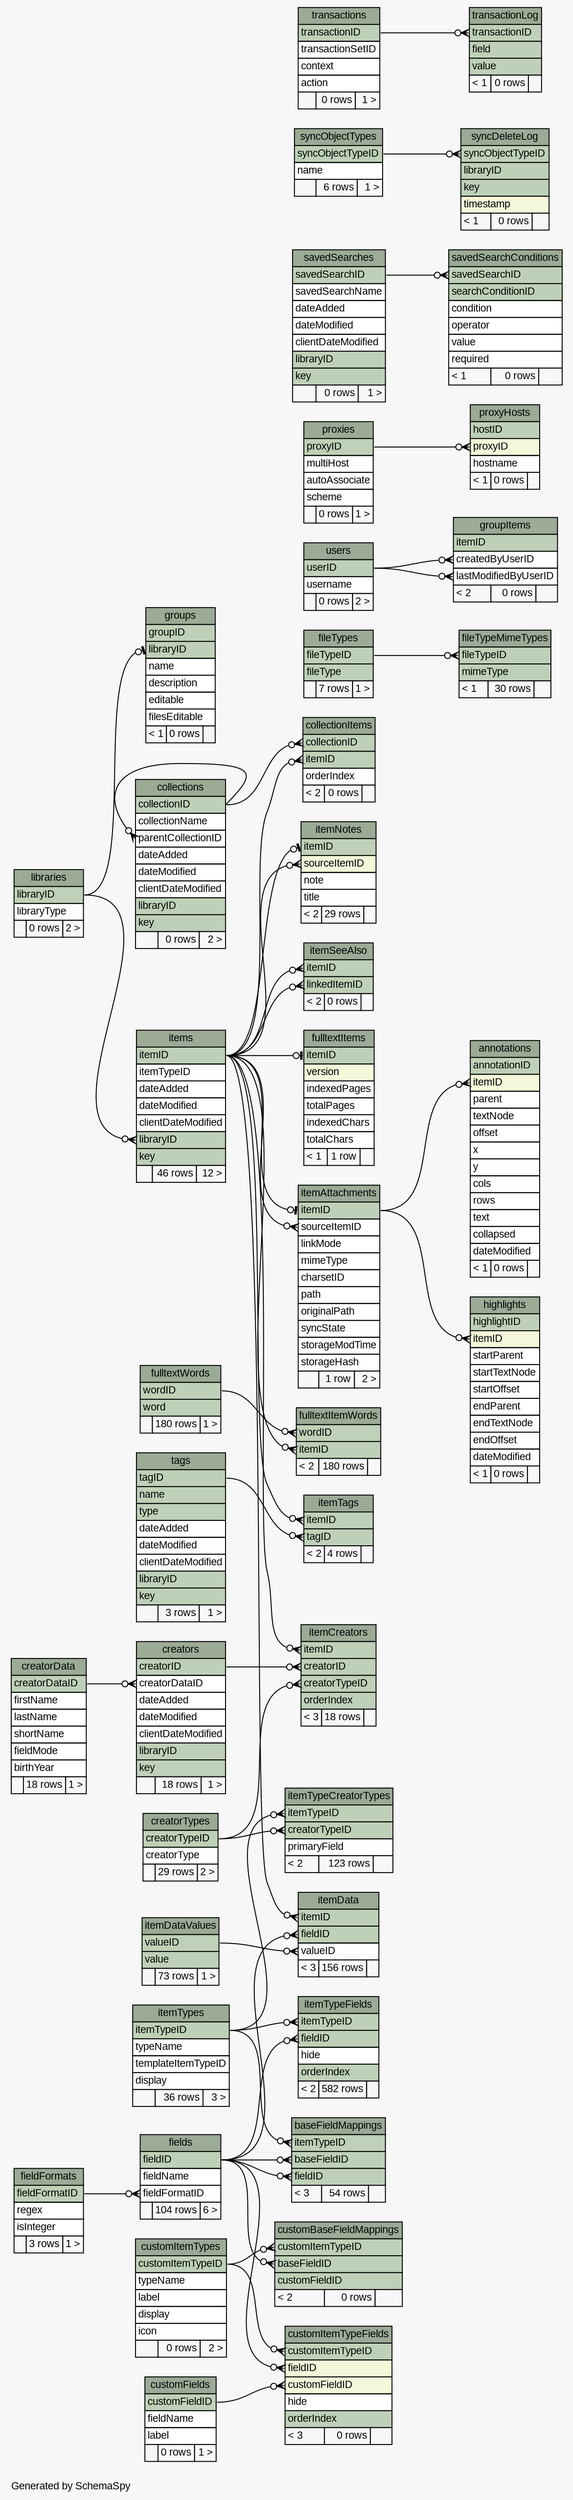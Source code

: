 // dot 2.26.3 on Windows 7 6.1
// SchemaSpy rev Unknown
digraph "largeRelationshipsDiagram" {
  graph [
    rankdir="RL"
    bgcolor="#f7f7f7"
    label="\nGenerated by SchemaSpy"
    labeljust="l"
    nodesep="0.18"
    ranksep="0.46"
    fontname="Arial"
    fontsize="11"
  ];
  node [
    fontname="Arial"
    fontsize="11"
    shape="plaintext"
  ];
  edge [
    arrowsize="0.8"
  ];
  "annotations" [
    label=<
    <TABLE BORDER="0" CELLBORDER="1" CELLSPACING="0" BGCOLOR="#ffffff">
      <TR><TD COLSPAN="3" BGCOLOR="#9bab96" ALIGN="CENTER">annotations</TD></TR>
      <TR><TD PORT="annotationID" COLSPAN="3" BGCOLOR="#bed1b8" ALIGN="LEFT">annotationID</TD></TR>
      <TR><TD PORT="itemID" COLSPAN="3" BGCOLOR="#f4f7da" ALIGN="LEFT">itemID</TD></TR>
      <TR><TD PORT="parent" COLSPAN="3" ALIGN="LEFT">parent</TD></TR>
      <TR><TD PORT="textNode" COLSPAN="3" ALIGN="LEFT">textNode</TD></TR>
      <TR><TD PORT="offset" COLSPAN="3" ALIGN="LEFT">offset</TD></TR>
      <TR><TD PORT="x" COLSPAN="3" ALIGN="LEFT">x</TD></TR>
      <TR><TD PORT="y" COLSPAN="3" ALIGN="LEFT">y</TD></TR>
      <TR><TD PORT="cols" COLSPAN="3" ALIGN="LEFT">cols</TD></TR>
      <TR><TD PORT="rows" COLSPAN="3" ALIGN="LEFT">rows</TD></TR>
      <TR><TD PORT="text" COLSPAN="3" ALIGN="LEFT">text</TD></TR>
      <TR><TD PORT="collapsed" COLSPAN="3" ALIGN="LEFT">collapsed</TD></TR>
      <TR><TD PORT="dateModified" COLSPAN="3" ALIGN="LEFT">dateModified</TD></TR>
      <TR><TD ALIGN="LEFT" BGCOLOR="#f7f7f7">&lt; 1</TD><TD ALIGN="RIGHT" BGCOLOR="#f7f7f7">0 rows</TD><TD ALIGN="RIGHT" BGCOLOR="#f7f7f7">  </TD></TR>
    </TABLE>>
    URL="tables/annotations.html"
    tooltip="annotations"
  ];
  "baseFieldMappings" [
    label=<
    <TABLE BORDER="0" CELLBORDER="1" CELLSPACING="0" BGCOLOR="#ffffff">
      <TR><TD COLSPAN="3" BGCOLOR="#9bab96" ALIGN="CENTER">baseFieldMappings</TD></TR>
      <TR><TD PORT="itemTypeID" COLSPAN="3" BGCOLOR="#bed1b8" ALIGN="LEFT">itemTypeID</TD></TR>
      <TR><TD PORT="baseFieldID" COLSPAN="3" BGCOLOR="#bed1b8" ALIGN="LEFT">baseFieldID</TD></TR>
      <TR><TD PORT="fieldID" COLSPAN="3" BGCOLOR="#bed1b8" ALIGN="LEFT">fieldID</TD></TR>
      <TR><TD ALIGN="LEFT" BGCOLOR="#f7f7f7">&lt; 3</TD><TD ALIGN="RIGHT" BGCOLOR="#f7f7f7">54 rows</TD><TD ALIGN="RIGHT" BGCOLOR="#f7f7f7">  </TD></TR>
    </TABLE>>
    URL="tables/baseFieldMappings.html"
    tooltip="baseFieldMappings"
  ];
  "collectionItems" [
    label=<
    <TABLE BORDER="0" CELLBORDER="1" CELLSPACING="0" BGCOLOR="#ffffff">
      <TR><TD COLSPAN="3" BGCOLOR="#9bab96" ALIGN="CENTER">collectionItems</TD></TR>
      <TR><TD PORT="collectionID" COLSPAN="3" BGCOLOR="#bed1b8" ALIGN="LEFT">collectionID</TD></TR>
      <TR><TD PORT="itemID" COLSPAN="3" BGCOLOR="#bed1b8" ALIGN="LEFT">itemID</TD></TR>
      <TR><TD PORT="orderIndex" COLSPAN="3" ALIGN="LEFT">orderIndex</TD></TR>
      <TR><TD ALIGN="LEFT" BGCOLOR="#f7f7f7">&lt; 2</TD><TD ALIGN="RIGHT" BGCOLOR="#f7f7f7">0 rows</TD><TD ALIGN="RIGHT" BGCOLOR="#f7f7f7">  </TD></TR>
    </TABLE>>
    URL="tables/collectionItems.html"
    tooltip="collectionItems"
  ];
  "collections" [
    label=<
    <TABLE BORDER="0" CELLBORDER="1" CELLSPACING="0" BGCOLOR="#ffffff">
      <TR><TD COLSPAN="3" BGCOLOR="#9bab96" ALIGN="CENTER">collections</TD></TR>
      <TR><TD PORT="collectionID" COLSPAN="3" BGCOLOR="#bed1b8" ALIGN="LEFT">collectionID</TD></TR>
      <TR><TD PORT="collectionName" COLSPAN="3" ALIGN="LEFT">collectionName</TD></TR>
      <TR><TD PORT="parentCollectionID" COLSPAN="3" ALIGN="LEFT">parentCollectionID</TD></TR>
      <TR><TD PORT="dateAdded" COLSPAN="3" ALIGN="LEFT">dateAdded</TD></TR>
      <TR><TD PORT="dateModified" COLSPAN="3" ALIGN="LEFT">dateModified</TD></TR>
      <TR><TD PORT="clientDateModified" COLSPAN="3" ALIGN="LEFT">clientDateModified</TD></TR>
      <TR><TD PORT="libraryID" COLSPAN="3" BGCOLOR="#bed1b8" ALIGN="LEFT">libraryID</TD></TR>
      <TR><TD PORT="key" COLSPAN="3" BGCOLOR="#bed1b8" ALIGN="LEFT">key</TD></TR>
      <TR><TD ALIGN="LEFT" BGCOLOR="#f7f7f7">  </TD><TD ALIGN="RIGHT" BGCOLOR="#f7f7f7">0 rows</TD><TD ALIGN="RIGHT" BGCOLOR="#f7f7f7">2 &gt;</TD></TR>
    </TABLE>>
    URL="tables/collections.html"
    tooltip="collections"
  ];
  "creatorData" [
    label=<
    <TABLE BORDER="0" CELLBORDER="1" CELLSPACING="0" BGCOLOR="#ffffff">
      <TR><TD COLSPAN="3" BGCOLOR="#9bab96" ALIGN="CENTER">creatorData</TD></TR>
      <TR><TD PORT="creatorDataID" COLSPAN="3" BGCOLOR="#bed1b8" ALIGN="LEFT">creatorDataID</TD></TR>
      <TR><TD PORT="firstName" COLSPAN="3" ALIGN="LEFT">firstName</TD></TR>
      <TR><TD PORT="lastName" COLSPAN="3" ALIGN="LEFT">lastName</TD></TR>
      <TR><TD PORT="shortName" COLSPAN="3" ALIGN="LEFT">shortName</TD></TR>
      <TR><TD PORT="fieldMode" COLSPAN="3" ALIGN="LEFT">fieldMode</TD></TR>
      <TR><TD PORT="birthYear" COLSPAN="3" ALIGN="LEFT">birthYear</TD></TR>
      <TR><TD ALIGN="LEFT" BGCOLOR="#f7f7f7">  </TD><TD ALIGN="RIGHT" BGCOLOR="#f7f7f7">18 rows</TD><TD ALIGN="RIGHT" BGCOLOR="#f7f7f7">1 &gt;</TD></TR>
    </TABLE>>
    URL="tables/creatorData.html"
    tooltip="creatorData"
  ];
  "creators" [
    label=<
    <TABLE BORDER="0" CELLBORDER="1" CELLSPACING="0" BGCOLOR="#ffffff">
      <TR><TD COLSPAN="3" BGCOLOR="#9bab96" ALIGN="CENTER">creators</TD></TR>
      <TR><TD PORT="creatorID" COLSPAN="3" BGCOLOR="#bed1b8" ALIGN="LEFT">creatorID</TD></TR>
      <TR><TD PORT="creatorDataID" COLSPAN="3" ALIGN="LEFT">creatorDataID</TD></TR>
      <TR><TD PORT="dateAdded" COLSPAN="3" ALIGN="LEFT">dateAdded</TD></TR>
      <TR><TD PORT="dateModified" COLSPAN="3" ALIGN="LEFT">dateModified</TD></TR>
      <TR><TD PORT="clientDateModified" COLSPAN="3" ALIGN="LEFT">clientDateModified</TD></TR>
      <TR><TD PORT="libraryID" COLSPAN="3" BGCOLOR="#bed1b8" ALIGN="LEFT">libraryID</TD></TR>
      <TR><TD PORT="key" COLSPAN="3" BGCOLOR="#bed1b8" ALIGN="LEFT">key</TD></TR>
      <TR><TD ALIGN="LEFT" BGCOLOR="#f7f7f7">  </TD><TD ALIGN="RIGHT" BGCOLOR="#f7f7f7">18 rows</TD><TD ALIGN="RIGHT" BGCOLOR="#f7f7f7">1 &gt;</TD></TR>
    </TABLE>>
    URL="tables/creators.html"
    tooltip="creators"
  ];
  "creatorTypes" [
    label=<
    <TABLE BORDER="0" CELLBORDER="1" CELLSPACING="0" BGCOLOR="#ffffff">
      <TR><TD COLSPAN="3" BGCOLOR="#9bab96" ALIGN="CENTER">creatorTypes</TD></TR>
      <TR><TD PORT="creatorTypeID" COLSPAN="3" BGCOLOR="#bed1b8" ALIGN="LEFT">creatorTypeID</TD></TR>
      <TR><TD PORT="creatorType" COLSPAN="3" ALIGN="LEFT">creatorType</TD></TR>
      <TR><TD ALIGN="LEFT" BGCOLOR="#f7f7f7">  </TD><TD ALIGN="RIGHT" BGCOLOR="#f7f7f7">29 rows</TD><TD ALIGN="RIGHT" BGCOLOR="#f7f7f7">2 &gt;</TD></TR>
    </TABLE>>
    URL="tables/creatorTypes.html"
    tooltip="creatorTypes"
  ];
  "customBaseFieldMappings" [
    label=<
    <TABLE BORDER="0" CELLBORDER="1" CELLSPACING="0" BGCOLOR="#ffffff">
      <TR><TD COLSPAN="3" BGCOLOR="#9bab96" ALIGN="CENTER">customBaseFieldMappings</TD></TR>
      <TR><TD PORT="customItemTypeID" COLSPAN="3" BGCOLOR="#bed1b8" ALIGN="LEFT">customItemTypeID</TD></TR>
      <TR><TD PORT="baseFieldID" COLSPAN="3" BGCOLOR="#bed1b8" ALIGN="LEFT">baseFieldID</TD></TR>
      <TR><TD PORT="customFieldID" COLSPAN="3" BGCOLOR="#bed1b8" ALIGN="LEFT">customFieldID</TD></TR>
      <TR><TD ALIGN="LEFT" BGCOLOR="#f7f7f7">&lt; 2</TD><TD ALIGN="RIGHT" BGCOLOR="#f7f7f7">0 rows</TD><TD ALIGN="RIGHT" BGCOLOR="#f7f7f7">  </TD></TR>
    </TABLE>>
    URL="tables/customBaseFieldMappings.html"
    tooltip="customBaseFieldMappings"
  ];
  "customFields" [
    label=<
    <TABLE BORDER="0" CELLBORDER="1" CELLSPACING="0" BGCOLOR="#ffffff">
      <TR><TD COLSPAN="3" BGCOLOR="#9bab96" ALIGN="CENTER">customFields</TD></TR>
      <TR><TD PORT="customFieldID" COLSPAN="3" BGCOLOR="#bed1b8" ALIGN="LEFT">customFieldID</TD></TR>
      <TR><TD PORT="fieldName" COLSPAN="3" ALIGN="LEFT">fieldName</TD></TR>
      <TR><TD PORT="label" COLSPAN="3" ALIGN="LEFT">label</TD></TR>
      <TR><TD ALIGN="LEFT" BGCOLOR="#f7f7f7">  </TD><TD ALIGN="RIGHT" BGCOLOR="#f7f7f7">0 rows</TD><TD ALIGN="RIGHT" BGCOLOR="#f7f7f7">1 &gt;</TD></TR>
    </TABLE>>
    URL="tables/customFields.html"
    tooltip="customFields"
  ];
  "customItemTypeFields" [
    label=<
    <TABLE BORDER="0" CELLBORDER="1" CELLSPACING="0" BGCOLOR="#ffffff">
      <TR><TD COLSPAN="3" BGCOLOR="#9bab96" ALIGN="CENTER">customItemTypeFields</TD></TR>
      <TR><TD PORT="customItemTypeID" COLSPAN="3" BGCOLOR="#bed1b8" ALIGN="LEFT">customItemTypeID</TD></TR>
      <TR><TD PORT="fieldID" COLSPAN="3" BGCOLOR="#f4f7da" ALIGN="LEFT">fieldID</TD></TR>
      <TR><TD PORT="customFieldID" COLSPAN="3" BGCOLOR="#f4f7da" ALIGN="LEFT">customFieldID</TD></TR>
      <TR><TD PORT="hide" COLSPAN="3" ALIGN="LEFT">hide</TD></TR>
      <TR><TD PORT="orderIndex" COLSPAN="3" BGCOLOR="#bed1b8" ALIGN="LEFT">orderIndex</TD></TR>
      <TR><TD ALIGN="LEFT" BGCOLOR="#f7f7f7">&lt; 3</TD><TD ALIGN="RIGHT" BGCOLOR="#f7f7f7">0 rows</TD><TD ALIGN="RIGHT" BGCOLOR="#f7f7f7">  </TD></TR>
    </TABLE>>
    URL="tables/customItemTypeFields.html"
    tooltip="customItemTypeFields"
  ];
  "customItemTypes" [
    label=<
    <TABLE BORDER="0" CELLBORDER="1" CELLSPACING="0" BGCOLOR="#ffffff">
      <TR><TD COLSPAN="3" BGCOLOR="#9bab96" ALIGN="CENTER">customItemTypes</TD></TR>
      <TR><TD PORT="customItemTypeID" COLSPAN="3" BGCOLOR="#bed1b8" ALIGN="LEFT">customItemTypeID</TD></TR>
      <TR><TD PORT="typeName" COLSPAN="3" ALIGN="LEFT">typeName</TD></TR>
      <TR><TD PORT="label" COLSPAN="3" ALIGN="LEFT">label</TD></TR>
      <TR><TD PORT="display" COLSPAN="3" ALIGN="LEFT">display</TD></TR>
      <TR><TD PORT="icon" COLSPAN="3" ALIGN="LEFT">icon</TD></TR>
      <TR><TD ALIGN="LEFT" BGCOLOR="#f7f7f7">  </TD><TD ALIGN="RIGHT" BGCOLOR="#f7f7f7">0 rows</TD><TD ALIGN="RIGHT" BGCOLOR="#f7f7f7">2 &gt;</TD></TR>
    </TABLE>>
    URL="tables/customItemTypes.html"
    tooltip="customItemTypes"
  ];
  "fieldFormats" [
    label=<
    <TABLE BORDER="0" CELLBORDER="1" CELLSPACING="0" BGCOLOR="#ffffff">
      <TR><TD COLSPAN="3" BGCOLOR="#9bab96" ALIGN="CENTER">fieldFormats</TD></TR>
      <TR><TD PORT="fieldFormatID" COLSPAN="3" BGCOLOR="#bed1b8" ALIGN="LEFT">fieldFormatID</TD></TR>
      <TR><TD PORT="regex" COLSPAN="3" ALIGN="LEFT">regex</TD></TR>
      <TR><TD PORT="isInteger" COLSPAN="3" ALIGN="LEFT">isInteger</TD></TR>
      <TR><TD ALIGN="LEFT" BGCOLOR="#f7f7f7">  </TD><TD ALIGN="RIGHT" BGCOLOR="#f7f7f7">3 rows</TD><TD ALIGN="RIGHT" BGCOLOR="#f7f7f7">1 &gt;</TD></TR>
    </TABLE>>
    URL="tables/fieldFormats.html"
    tooltip="fieldFormats"
  ];
  "fields" [
    label=<
    <TABLE BORDER="0" CELLBORDER="1" CELLSPACING="0" BGCOLOR="#ffffff">
      <TR><TD COLSPAN="3" BGCOLOR="#9bab96" ALIGN="CENTER">fields</TD></TR>
      <TR><TD PORT="fieldID" COLSPAN="3" BGCOLOR="#bed1b8" ALIGN="LEFT">fieldID</TD></TR>
      <TR><TD PORT="fieldName" COLSPAN="3" ALIGN="LEFT">fieldName</TD></TR>
      <TR><TD PORT="fieldFormatID" COLSPAN="3" ALIGN="LEFT">fieldFormatID</TD></TR>
      <TR><TD ALIGN="LEFT" BGCOLOR="#f7f7f7">  </TD><TD ALIGN="RIGHT" BGCOLOR="#f7f7f7">104 rows</TD><TD ALIGN="RIGHT" BGCOLOR="#f7f7f7">6 &gt;</TD></TR>
    </TABLE>>
    URL="tables/fields.html"
    tooltip="fields"
  ];
  "fileTypeMimeTypes" [
    label=<
    <TABLE BORDER="0" CELLBORDER="1" CELLSPACING="0" BGCOLOR="#ffffff">
      <TR><TD COLSPAN="3" BGCOLOR="#9bab96" ALIGN="CENTER">fileTypeMimeTypes</TD></TR>
      <TR><TD PORT="fileTypeID" COLSPAN="3" BGCOLOR="#bed1b8" ALIGN="LEFT">fileTypeID</TD></TR>
      <TR><TD PORT="mimeType" COLSPAN="3" BGCOLOR="#bed1b8" ALIGN="LEFT">mimeType</TD></TR>
      <TR><TD ALIGN="LEFT" BGCOLOR="#f7f7f7">&lt; 1</TD><TD ALIGN="RIGHT" BGCOLOR="#f7f7f7">30 rows</TD><TD ALIGN="RIGHT" BGCOLOR="#f7f7f7">  </TD></TR>
    </TABLE>>
    URL="tables/fileTypeMimeTypes.html"
    tooltip="fileTypeMimeTypes"
  ];
  "fileTypes" [
    label=<
    <TABLE BORDER="0" CELLBORDER="1" CELLSPACING="0" BGCOLOR="#ffffff">
      <TR><TD COLSPAN="3" BGCOLOR="#9bab96" ALIGN="CENTER">fileTypes</TD></TR>
      <TR><TD PORT="fileTypeID" COLSPAN="3" BGCOLOR="#bed1b8" ALIGN="LEFT">fileTypeID</TD></TR>
      <TR><TD PORT="fileType" COLSPAN="3" BGCOLOR="#bed1b8" ALIGN="LEFT">fileType</TD></TR>
      <TR><TD ALIGN="LEFT" BGCOLOR="#f7f7f7">  </TD><TD ALIGN="RIGHT" BGCOLOR="#f7f7f7">7 rows</TD><TD ALIGN="RIGHT" BGCOLOR="#f7f7f7">1 &gt;</TD></TR>
    </TABLE>>
    URL="tables/fileTypes.html"
    tooltip="fileTypes"
  ];
  "fulltextItems" [
    label=<
    <TABLE BORDER="0" CELLBORDER="1" CELLSPACING="0" BGCOLOR="#ffffff">
      <TR><TD COLSPAN="3" BGCOLOR="#9bab96" ALIGN="CENTER">fulltextItems</TD></TR>
      <TR><TD PORT="itemID" COLSPAN="3" BGCOLOR="#bed1b8" ALIGN="LEFT">itemID</TD></TR>
      <TR><TD PORT="version" COLSPAN="3" BGCOLOR="#f4f7da" ALIGN="LEFT">version</TD></TR>
      <TR><TD PORT="indexedPages" COLSPAN="3" ALIGN="LEFT">indexedPages</TD></TR>
      <TR><TD PORT="totalPages" COLSPAN="3" ALIGN="LEFT">totalPages</TD></TR>
      <TR><TD PORT="indexedChars" COLSPAN="3" ALIGN="LEFT">indexedChars</TD></TR>
      <TR><TD PORT="totalChars" COLSPAN="3" ALIGN="LEFT">totalChars</TD></TR>
      <TR><TD ALIGN="LEFT" BGCOLOR="#f7f7f7">&lt; 1</TD><TD ALIGN="RIGHT" BGCOLOR="#f7f7f7">1 row</TD><TD ALIGN="RIGHT" BGCOLOR="#f7f7f7">  </TD></TR>
    </TABLE>>
    URL="tables/fulltextItems.html"
    tooltip="fulltextItems"
  ];
  "fulltextItemWords" [
    label=<
    <TABLE BORDER="0" CELLBORDER="1" CELLSPACING="0" BGCOLOR="#ffffff">
      <TR><TD COLSPAN="3" BGCOLOR="#9bab96" ALIGN="CENTER">fulltextItemWords</TD></TR>
      <TR><TD PORT="wordID" COLSPAN="3" BGCOLOR="#bed1b8" ALIGN="LEFT">wordID</TD></TR>
      <TR><TD PORT="itemID" COLSPAN="3" BGCOLOR="#bed1b8" ALIGN="LEFT">itemID</TD></TR>
      <TR><TD ALIGN="LEFT" BGCOLOR="#f7f7f7">&lt; 2</TD><TD ALIGN="RIGHT" BGCOLOR="#f7f7f7">180 rows</TD><TD ALIGN="RIGHT" BGCOLOR="#f7f7f7">  </TD></TR>
    </TABLE>>
    URL="tables/fulltextItemWords.html"
    tooltip="fulltextItemWords"
  ];
  "fulltextWords" [
    label=<
    <TABLE BORDER="0" CELLBORDER="1" CELLSPACING="0" BGCOLOR="#ffffff">
      <TR><TD COLSPAN="3" BGCOLOR="#9bab96" ALIGN="CENTER">fulltextWords</TD></TR>
      <TR><TD PORT="wordID" COLSPAN="3" BGCOLOR="#bed1b8" ALIGN="LEFT">wordID</TD></TR>
      <TR><TD PORT="word" COLSPAN="3" BGCOLOR="#bed1b8" ALIGN="LEFT">word</TD></TR>
      <TR><TD ALIGN="LEFT" BGCOLOR="#f7f7f7">  </TD><TD ALIGN="RIGHT" BGCOLOR="#f7f7f7">180 rows</TD><TD ALIGN="RIGHT" BGCOLOR="#f7f7f7">1 &gt;</TD></TR>
    </TABLE>>
    URL="tables/fulltextWords.html"
    tooltip="fulltextWords"
  ];
  "groupItems" [
    label=<
    <TABLE BORDER="0" CELLBORDER="1" CELLSPACING="0" BGCOLOR="#ffffff">
      <TR><TD COLSPAN="3" BGCOLOR="#9bab96" ALIGN="CENTER">groupItems</TD></TR>
      <TR><TD PORT="itemID" COLSPAN="3" BGCOLOR="#bed1b8" ALIGN="LEFT">itemID</TD></TR>
      <TR><TD PORT="createdByUserID" COLSPAN="3" ALIGN="LEFT">createdByUserID</TD></TR>
      <TR><TD PORT="lastModifiedByUserID" COLSPAN="3" ALIGN="LEFT">lastModifiedByUserID</TD></TR>
      <TR><TD ALIGN="LEFT" BGCOLOR="#f7f7f7">&lt; 2</TD><TD ALIGN="RIGHT" BGCOLOR="#f7f7f7">0 rows</TD><TD ALIGN="RIGHT" BGCOLOR="#f7f7f7">  </TD></TR>
    </TABLE>>
    URL="tables/groupItems.html"
    tooltip="groupItems"
  ];
  "groups" [
    label=<
    <TABLE BORDER="0" CELLBORDER="1" CELLSPACING="0" BGCOLOR="#ffffff">
      <TR><TD COLSPAN="3" BGCOLOR="#9bab96" ALIGN="CENTER">groups</TD></TR>
      <TR><TD PORT="groupID" COLSPAN="3" BGCOLOR="#bed1b8" ALIGN="LEFT">groupID</TD></TR>
      <TR><TD PORT="libraryID" COLSPAN="3" BGCOLOR="#bed1b8" ALIGN="LEFT">libraryID</TD></TR>
      <TR><TD PORT="name" COLSPAN="3" ALIGN="LEFT">name</TD></TR>
      <TR><TD PORT="description" COLSPAN="3" ALIGN="LEFT">description</TD></TR>
      <TR><TD PORT="editable" COLSPAN="3" ALIGN="LEFT">editable</TD></TR>
      <TR><TD PORT="filesEditable" COLSPAN="3" ALIGN="LEFT">filesEditable</TD></TR>
      <TR><TD ALIGN="LEFT" BGCOLOR="#f7f7f7">&lt; 1</TD><TD ALIGN="RIGHT" BGCOLOR="#f7f7f7">0 rows</TD><TD ALIGN="RIGHT" BGCOLOR="#f7f7f7">  </TD></TR>
    </TABLE>>
    URL="tables/groups.html"
    tooltip="groups"
  ];
  "highlights" [
    label=<
    <TABLE BORDER="0" CELLBORDER="1" CELLSPACING="0" BGCOLOR="#ffffff">
      <TR><TD COLSPAN="3" BGCOLOR="#9bab96" ALIGN="CENTER">highlights</TD></TR>
      <TR><TD PORT="highlightID" COLSPAN="3" BGCOLOR="#bed1b8" ALIGN="LEFT">highlightID</TD></TR>
      <TR><TD PORT="itemID" COLSPAN="3" BGCOLOR="#f4f7da" ALIGN="LEFT">itemID</TD></TR>
      <TR><TD PORT="startParent" COLSPAN="3" ALIGN="LEFT">startParent</TD></TR>
      <TR><TD PORT="startTextNode" COLSPAN="3" ALIGN="LEFT">startTextNode</TD></TR>
      <TR><TD PORT="startOffset" COLSPAN="3" ALIGN="LEFT">startOffset</TD></TR>
      <TR><TD PORT="endParent" COLSPAN="3" ALIGN="LEFT">endParent</TD></TR>
      <TR><TD PORT="endTextNode" COLSPAN="3" ALIGN="LEFT">endTextNode</TD></TR>
      <TR><TD PORT="endOffset" COLSPAN="3" ALIGN="LEFT">endOffset</TD></TR>
      <TR><TD PORT="dateModified" COLSPAN="3" ALIGN="LEFT">dateModified</TD></TR>
      <TR><TD ALIGN="LEFT" BGCOLOR="#f7f7f7">&lt; 1</TD><TD ALIGN="RIGHT" BGCOLOR="#f7f7f7">0 rows</TD><TD ALIGN="RIGHT" BGCOLOR="#f7f7f7">  </TD></TR>
    </TABLE>>
    URL="tables/highlights.html"
    tooltip="highlights"
  ];
  "itemAttachments" [
    label=<
    <TABLE BORDER="0" CELLBORDER="1" CELLSPACING="0" BGCOLOR="#ffffff">
      <TR><TD COLSPAN="3" BGCOLOR="#9bab96" ALIGN="CENTER">itemAttachments</TD></TR>
      <TR><TD PORT="itemID" COLSPAN="3" BGCOLOR="#bed1b8" ALIGN="LEFT">itemID</TD></TR>
      <TR><TD PORT="sourceItemID" COLSPAN="3" ALIGN="LEFT">sourceItemID</TD></TR>
      <TR><TD PORT="linkMode" COLSPAN="3" ALIGN="LEFT">linkMode</TD></TR>
      <TR><TD PORT="mimeType" COLSPAN="3" ALIGN="LEFT">mimeType</TD></TR>
      <TR><TD PORT="charsetID" COLSPAN="3" ALIGN="LEFT">charsetID</TD></TR>
      <TR><TD PORT="path" COLSPAN="3" ALIGN="LEFT">path</TD></TR>
      <TR><TD PORT="originalPath" COLSPAN="3" ALIGN="LEFT">originalPath</TD></TR>
      <TR><TD PORT="syncState" COLSPAN="3" ALIGN="LEFT">syncState</TD></TR>
      <TR><TD PORT="storageModTime" COLSPAN="3" ALIGN="LEFT">storageModTime</TD></TR>
      <TR><TD PORT="storageHash" COLSPAN="3" ALIGN="LEFT">storageHash</TD></TR>
      <TR><TD ALIGN="LEFT" BGCOLOR="#f7f7f7">  </TD><TD ALIGN="RIGHT" BGCOLOR="#f7f7f7">1 row</TD><TD ALIGN="RIGHT" BGCOLOR="#f7f7f7">2 &gt;</TD></TR>
    </TABLE>>
    URL="tables/itemAttachments.html"
    tooltip="itemAttachments"
  ];
  "itemCreators" [
    label=<
    <TABLE BORDER="0" CELLBORDER="1" CELLSPACING="0" BGCOLOR="#ffffff">
      <TR><TD COLSPAN="3" BGCOLOR="#9bab96" ALIGN="CENTER">itemCreators</TD></TR>
      <TR><TD PORT="itemID" COLSPAN="3" BGCOLOR="#bed1b8" ALIGN="LEFT">itemID</TD></TR>
      <TR><TD PORT="creatorID" COLSPAN="3" BGCOLOR="#bed1b8" ALIGN="LEFT">creatorID</TD></TR>
      <TR><TD PORT="creatorTypeID" COLSPAN="3" BGCOLOR="#bed1b8" ALIGN="LEFT">creatorTypeID</TD></TR>
      <TR><TD PORT="orderIndex" COLSPAN="3" BGCOLOR="#bed1b8" ALIGN="LEFT">orderIndex</TD></TR>
      <TR><TD ALIGN="LEFT" BGCOLOR="#f7f7f7">&lt; 3</TD><TD ALIGN="RIGHT" BGCOLOR="#f7f7f7">18 rows</TD><TD ALIGN="RIGHT" BGCOLOR="#f7f7f7">  </TD></TR>
    </TABLE>>
    URL="tables/itemCreators.html"
    tooltip="itemCreators"
  ];
  "itemData" [
    label=<
    <TABLE BORDER="0" CELLBORDER="1" CELLSPACING="0" BGCOLOR="#ffffff">
      <TR><TD COLSPAN="3" BGCOLOR="#9bab96" ALIGN="CENTER">itemData</TD></TR>
      <TR><TD PORT="itemID" COLSPAN="3" BGCOLOR="#bed1b8" ALIGN="LEFT">itemID</TD></TR>
      <TR><TD PORT="fieldID" COLSPAN="3" BGCOLOR="#bed1b8" ALIGN="LEFT">fieldID</TD></TR>
      <TR><TD PORT="valueID" COLSPAN="3" ALIGN="LEFT">valueID</TD></TR>
      <TR><TD ALIGN="LEFT" BGCOLOR="#f7f7f7">&lt; 3</TD><TD ALIGN="RIGHT" BGCOLOR="#f7f7f7">156 rows</TD><TD ALIGN="RIGHT" BGCOLOR="#f7f7f7">  </TD></TR>
    </TABLE>>
    URL="tables/itemData.html"
    tooltip="itemData"
  ];
  "itemDataValues" [
    label=<
    <TABLE BORDER="0" CELLBORDER="1" CELLSPACING="0" BGCOLOR="#ffffff">
      <TR><TD COLSPAN="3" BGCOLOR="#9bab96" ALIGN="CENTER">itemDataValues</TD></TR>
      <TR><TD PORT="valueID" COLSPAN="3" BGCOLOR="#bed1b8" ALIGN="LEFT">valueID</TD></TR>
      <TR><TD PORT="value" COLSPAN="3" BGCOLOR="#bed1b8" ALIGN="LEFT">value</TD></TR>
      <TR><TD ALIGN="LEFT" BGCOLOR="#f7f7f7">  </TD><TD ALIGN="RIGHT" BGCOLOR="#f7f7f7">73 rows</TD><TD ALIGN="RIGHT" BGCOLOR="#f7f7f7">1 &gt;</TD></TR>
    </TABLE>>
    URL="tables/itemDataValues.html"
    tooltip="itemDataValues"
  ];
  "itemNotes" [
    label=<
    <TABLE BORDER="0" CELLBORDER="1" CELLSPACING="0" BGCOLOR="#ffffff">
      <TR><TD COLSPAN="3" BGCOLOR="#9bab96" ALIGN="CENTER">itemNotes</TD></TR>
      <TR><TD PORT="itemID" COLSPAN="3" BGCOLOR="#bed1b8" ALIGN="LEFT">itemID</TD></TR>
      <TR><TD PORT="sourceItemID" COLSPAN="3" BGCOLOR="#f4f7da" ALIGN="LEFT">sourceItemID</TD></TR>
      <TR><TD PORT="note" COLSPAN="3" ALIGN="LEFT">note</TD></TR>
      <TR><TD PORT="title" COLSPAN="3" ALIGN="LEFT">title</TD></TR>
      <TR><TD ALIGN="LEFT" BGCOLOR="#f7f7f7">&lt; 2</TD><TD ALIGN="RIGHT" BGCOLOR="#f7f7f7">29 rows</TD><TD ALIGN="RIGHT" BGCOLOR="#f7f7f7">  </TD></TR>
    </TABLE>>
    URL="tables/itemNotes.html"
    tooltip="itemNotes"
  ];
  "items" [
    label=<
    <TABLE BORDER="0" CELLBORDER="1" CELLSPACING="0" BGCOLOR="#ffffff">
      <TR><TD COLSPAN="3" BGCOLOR="#9bab96" ALIGN="CENTER">items</TD></TR>
      <TR><TD PORT="itemID" COLSPAN="3" BGCOLOR="#bed1b8" ALIGN="LEFT">itemID</TD></TR>
      <TR><TD PORT="itemTypeID" COLSPAN="3" ALIGN="LEFT">itemTypeID</TD></TR>
      <TR><TD PORT="dateAdded" COLSPAN="3" ALIGN="LEFT">dateAdded</TD></TR>
      <TR><TD PORT="dateModified" COLSPAN="3" ALIGN="LEFT">dateModified</TD></TR>
      <TR><TD PORT="clientDateModified" COLSPAN="3" ALIGN="LEFT">clientDateModified</TD></TR>
      <TR><TD PORT="libraryID" COLSPAN="3" BGCOLOR="#bed1b8" ALIGN="LEFT">libraryID</TD></TR>
      <TR><TD PORT="key" COLSPAN="3" BGCOLOR="#bed1b8" ALIGN="LEFT">key</TD></TR>
      <TR><TD ALIGN="LEFT" BGCOLOR="#f7f7f7">  </TD><TD ALIGN="RIGHT" BGCOLOR="#f7f7f7">46 rows</TD><TD ALIGN="RIGHT" BGCOLOR="#f7f7f7">12 &gt;</TD></TR>
    </TABLE>>
    URL="tables/items.html"
    tooltip="items"
  ];
  "itemSeeAlso" [
    label=<
    <TABLE BORDER="0" CELLBORDER="1" CELLSPACING="0" BGCOLOR="#ffffff">
      <TR><TD COLSPAN="3" BGCOLOR="#9bab96" ALIGN="CENTER">itemSeeAlso</TD></TR>
      <TR><TD PORT="itemID" COLSPAN="3" BGCOLOR="#bed1b8" ALIGN="LEFT">itemID</TD></TR>
      <TR><TD PORT="linkedItemID" COLSPAN="3" BGCOLOR="#bed1b8" ALIGN="LEFT">linkedItemID</TD></TR>
      <TR><TD ALIGN="LEFT" BGCOLOR="#f7f7f7">&lt; 2</TD><TD ALIGN="RIGHT" BGCOLOR="#f7f7f7">0 rows</TD><TD ALIGN="RIGHT" BGCOLOR="#f7f7f7">  </TD></TR>
    </TABLE>>
    URL="tables/itemSeeAlso.html"
    tooltip="itemSeeAlso"
  ];
  "itemTags" [
    label=<
    <TABLE BORDER="0" CELLBORDER="1" CELLSPACING="0" BGCOLOR="#ffffff">
      <TR><TD COLSPAN="3" BGCOLOR="#9bab96" ALIGN="CENTER">itemTags</TD></TR>
      <TR><TD PORT="itemID" COLSPAN="3" BGCOLOR="#bed1b8" ALIGN="LEFT">itemID</TD></TR>
      <TR><TD PORT="tagID" COLSPAN="3" BGCOLOR="#bed1b8" ALIGN="LEFT">tagID</TD></TR>
      <TR><TD ALIGN="LEFT" BGCOLOR="#f7f7f7">&lt; 2</TD><TD ALIGN="RIGHT" BGCOLOR="#f7f7f7">4 rows</TD><TD ALIGN="RIGHT" BGCOLOR="#f7f7f7">  </TD></TR>
    </TABLE>>
    URL="tables/itemTags.html"
    tooltip="itemTags"
  ];
  "itemTypeCreatorTypes" [
    label=<
    <TABLE BORDER="0" CELLBORDER="1" CELLSPACING="0" BGCOLOR="#ffffff">
      <TR><TD COLSPAN="3" BGCOLOR="#9bab96" ALIGN="CENTER">itemTypeCreatorTypes</TD></TR>
      <TR><TD PORT="itemTypeID" COLSPAN="3" BGCOLOR="#bed1b8" ALIGN="LEFT">itemTypeID</TD></TR>
      <TR><TD PORT="creatorTypeID" COLSPAN="3" BGCOLOR="#bed1b8" ALIGN="LEFT">creatorTypeID</TD></TR>
      <TR><TD PORT="primaryField" COLSPAN="3" ALIGN="LEFT">primaryField</TD></TR>
      <TR><TD ALIGN="LEFT" BGCOLOR="#f7f7f7">&lt; 2</TD><TD ALIGN="RIGHT" BGCOLOR="#f7f7f7">123 rows</TD><TD ALIGN="RIGHT" BGCOLOR="#f7f7f7">  </TD></TR>
    </TABLE>>
    URL="tables/itemTypeCreatorTypes.html"
    tooltip="itemTypeCreatorTypes"
  ];
  "itemTypeFields" [
    label=<
    <TABLE BORDER="0" CELLBORDER="1" CELLSPACING="0" BGCOLOR="#ffffff">
      <TR><TD COLSPAN="3" BGCOLOR="#9bab96" ALIGN="CENTER">itemTypeFields</TD></TR>
      <TR><TD PORT="itemTypeID" COLSPAN="3" BGCOLOR="#bed1b8" ALIGN="LEFT">itemTypeID</TD></TR>
      <TR><TD PORT="fieldID" COLSPAN="3" BGCOLOR="#bed1b8" ALIGN="LEFT">fieldID</TD></TR>
      <TR><TD PORT="hide" COLSPAN="3" ALIGN="LEFT">hide</TD></TR>
      <TR><TD PORT="orderIndex" COLSPAN="3" BGCOLOR="#bed1b8" ALIGN="LEFT">orderIndex</TD></TR>
      <TR><TD ALIGN="LEFT" BGCOLOR="#f7f7f7">&lt; 2</TD><TD ALIGN="RIGHT" BGCOLOR="#f7f7f7">582 rows</TD><TD ALIGN="RIGHT" BGCOLOR="#f7f7f7">  </TD></TR>
    </TABLE>>
    URL="tables/itemTypeFields.html"
    tooltip="itemTypeFields"
  ];
  "itemTypes" [
    label=<
    <TABLE BORDER="0" CELLBORDER="1" CELLSPACING="0" BGCOLOR="#ffffff">
      <TR><TD COLSPAN="3" BGCOLOR="#9bab96" ALIGN="CENTER">itemTypes</TD></TR>
      <TR><TD PORT="itemTypeID" COLSPAN="3" BGCOLOR="#bed1b8" ALIGN="LEFT">itemTypeID</TD></TR>
      <TR><TD PORT="typeName" COLSPAN="3" ALIGN="LEFT">typeName</TD></TR>
      <TR><TD PORT="templateItemTypeID" COLSPAN="3" ALIGN="LEFT">templateItemTypeID</TD></TR>
      <TR><TD PORT="display" COLSPAN="3" ALIGN="LEFT">display</TD></TR>
      <TR><TD ALIGN="LEFT" BGCOLOR="#f7f7f7">  </TD><TD ALIGN="RIGHT" BGCOLOR="#f7f7f7">36 rows</TD><TD ALIGN="RIGHT" BGCOLOR="#f7f7f7">3 &gt;</TD></TR>
    </TABLE>>
    URL="tables/itemTypes.html"
    tooltip="itemTypes"
  ];
  "libraries" [
    label=<
    <TABLE BORDER="0" CELLBORDER="1" CELLSPACING="0" BGCOLOR="#ffffff">
      <TR><TD COLSPAN="3" BGCOLOR="#9bab96" ALIGN="CENTER">libraries</TD></TR>
      <TR><TD PORT="libraryID" COLSPAN="3" BGCOLOR="#bed1b8" ALIGN="LEFT">libraryID</TD></TR>
      <TR><TD PORT="libraryType" COLSPAN="3" ALIGN="LEFT">libraryType</TD></TR>
      <TR><TD ALIGN="LEFT" BGCOLOR="#f7f7f7">  </TD><TD ALIGN="RIGHT" BGCOLOR="#f7f7f7">0 rows</TD><TD ALIGN="RIGHT" BGCOLOR="#f7f7f7">2 &gt;</TD></TR>
    </TABLE>>
    URL="tables/libraries.html"
    tooltip="libraries"
  ];
  "proxies" [
    label=<
    <TABLE BORDER="0" CELLBORDER="1" CELLSPACING="0" BGCOLOR="#ffffff">
      <TR><TD COLSPAN="3" BGCOLOR="#9bab96" ALIGN="CENTER">proxies</TD></TR>
      <TR><TD PORT="proxyID" COLSPAN="3" BGCOLOR="#bed1b8" ALIGN="LEFT">proxyID</TD></TR>
      <TR><TD PORT="multiHost" COLSPAN="3" ALIGN="LEFT">multiHost</TD></TR>
      <TR><TD PORT="autoAssociate" COLSPAN="3" ALIGN="LEFT">autoAssociate</TD></TR>
      <TR><TD PORT="scheme" COLSPAN="3" ALIGN="LEFT">scheme</TD></TR>
      <TR><TD ALIGN="LEFT" BGCOLOR="#f7f7f7">  </TD><TD ALIGN="RIGHT" BGCOLOR="#f7f7f7">0 rows</TD><TD ALIGN="RIGHT" BGCOLOR="#f7f7f7">1 &gt;</TD></TR>
    </TABLE>>
    URL="tables/proxies.html"
    tooltip="proxies"
  ];
  "proxyHosts" [
    label=<
    <TABLE BORDER="0" CELLBORDER="1" CELLSPACING="0" BGCOLOR="#ffffff">
      <TR><TD COLSPAN="3" BGCOLOR="#9bab96" ALIGN="CENTER">proxyHosts</TD></TR>
      <TR><TD PORT="hostID" COLSPAN="3" BGCOLOR="#bed1b8" ALIGN="LEFT">hostID</TD></TR>
      <TR><TD PORT="proxyID" COLSPAN="3" BGCOLOR="#f4f7da" ALIGN="LEFT">proxyID</TD></TR>
      <TR><TD PORT="hostname" COLSPAN="3" ALIGN="LEFT">hostname</TD></TR>
      <TR><TD ALIGN="LEFT" BGCOLOR="#f7f7f7">&lt; 1</TD><TD ALIGN="RIGHT" BGCOLOR="#f7f7f7">0 rows</TD><TD ALIGN="RIGHT" BGCOLOR="#f7f7f7">  </TD></TR>
    </TABLE>>
    URL="tables/proxyHosts.html"
    tooltip="proxyHosts"
  ];
  "savedSearchConditions" [
    label=<
    <TABLE BORDER="0" CELLBORDER="1" CELLSPACING="0" BGCOLOR="#ffffff">
      <TR><TD COLSPAN="3" BGCOLOR="#9bab96" ALIGN="CENTER">savedSearchConditions</TD></TR>
      <TR><TD PORT="savedSearchID" COLSPAN="3" BGCOLOR="#bed1b8" ALIGN="LEFT">savedSearchID</TD></TR>
      <TR><TD PORT="searchConditionID" COLSPAN="3" BGCOLOR="#bed1b8" ALIGN="LEFT">searchConditionID</TD></TR>
      <TR><TD PORT="condition" COLSPAN="3" ALIGN="LEFT">condition</TD></TR>
      <TR><TD PORT="operator" COLSPAN="3" ALIGN="LEFT">operator</TD></TR>
      <TR><TD PORT="value" COLSPAN="3" ALIGN="LEFT">value</TD></TR>
      <TR><TD PORT="required" COLSPAN="3" ALIGN="LEFT">required</TD></TR>
      <TR><TD ALIGN="LEFT" BGCOLOR="#f7f7f7">&lt; 1</TD><TD ALIGN="RIGHT" BGCOLOR="#f7f7f7">0 rows</TD><TD ALIGN="RIGHT" BGCOLOR="#f7f7f7">  </TD></TR>
    </TABLE>>
    URL="tables/savedSearchConditions.html"
    tooltip="savedSearchConditions"
  ];
  "savedSearches" [
    label=<
    <TABLE BORDER="0" CELLBORDER="1" CELLSPACING="0" BGCOLOR="#ffffff">
      <TR><TD COLSPAN="3" BGCOLOR="#9bab96" ALIGN="CENTER">savedSearches</TD></TR>
      <TR><TD PORT="savedSearchID" COLSPAN="3" BGCOLOR="#bed1b8" ALIGN="LEFT">savedSearchID</TD></TR>
      <TR><TD PORT="savedSearchName" COLSPAN="3" ALIGN="LEFT">savedSearchName</TD></TR>
      <TR><TD PORT="dateAdded" COLSPAN="3" ALIGN="LEFT">dateAdded</TD></TR>
      <TR><TD PORT="dateModified" COLSPAN="3" ALIGN="LEFT">dateModified</TD></TR>
      <TR><TD PORT="clientDateModified" COLSPAN="3" ALIGN="LEFT">clientDateModified</TD></TR>
      <TR><TD PORT="libraryID" COLSPAN="3" BGCOLOR="#bed1b8" ALIGN="LEFT">libraryID</TD></TR>
      <TR><TD PORT="key" COLSPAN="3" BGCOLOR="#bed1b8" ALIGN="LEFT">key</TD></TR>
      <TR><TD ALIGN="LEFT" BGCOLOR="#f7f7f7">  </TD><TD ALIGN="RIGHT" BGCOLOR="#f7f7f7">0 rows</TD><TD ALIGN="RIGHT" BGCOLOR="#f7f7f7">1 &gt;</TD></TR>
    </TABLE>>
    URL="tables/savedSearches.html"
    tooltip="savedSearches"
  ];
  "syncDeleteLog" [
    label=<
    <TABLE BORDER="0" CELLBORDER="1" CELLSPACING="0" BGCOLOR="#ffffff">
      <TR><TD COLSPAN="3" BGCOLOR="#9bab96" ALIGN="CENTER">syncDeleteLog</TD></TR>
      <TR><TD PORT="syncObjectTypeID" COLSPAN="3" BGCOLOR="#bed1b8" ALIGN="LEFT">syncObjectTypeID</TD></TR>
      <TR><TD PORT="libraryID" COLSPAN="3" BGCOLOR="#bed1b8" ALIGN="LEFT">libraryID</TD></TR>
      <TR><TD PORT="key" COLSPAN="3" BGCOLOR="#bed1b8" ALIGN="LEFT">key</TD></TR>
      <TR><TD PORT="timestamp" COLSPAN="3" BGCOLOR="#f4f7da" ALIGN="LEFT">timestamp</TD></TR>
      <TR><TD ALIGN="LEFT" BGCOLOR="#f7f7f7">&lt; 1</TD><TD ALIGN="RIGHT" BGCOLOR="#f7f7f7">0 rows</TD><TD ALIGN="RIGHT" BGCOLOR="#f7f7f7">  </TD></TR>
    </TABLE>>
    URL="tables/syncDeleteLog.html"
    tooltip="syncDeleteLog"
  ];
  "syncObjectTypes" [
    label=<
    <TABLE BORDER="0" CELLBORDER="1" CELLSPACING="0" BGCOLOR="#ffffff">
      <TR><TD COLSPAN="3" BGCOLOR="#9bab96" ALIGN="CENTER">syncObjectTypes</TD></TR>
      <TR><TD PORT="syncObjectTypeID" COLSPAN="3" BGCOLOR="#bed1b8" ALIGN="LEFT">syncObjectTypeID</TD></TR>
      <TR><TD PORT="name" COLSPAN="3" ALIGN="LEFT">name</TD></TR>
      <TR><TD ALIGN="LEFT" BGCOLOR="#f7f7f7">  </TD><TD ALIGN="RIGHT" BGCOLOR="#f7f7f7">6 rows</TD><TD ALIGN="RIGHT" BGCOLOR="#f7f7f7">1 &gt;</TD></TR>
    </TABLE>>
    URL="tables/syncObjectTypes.html"
    tooltip="syncObjectTypes"
  ];
  "tags" [
    label=<
    <TABLE BORDER="0" CELLBORDER="1" CELLSPACING="0" BGCOLOR="#ffffff">
      <TR><TD COLSPAN="3" BGCOLOR="#9bab96" ALIGN="CENTER">tags</TD></TR>
      <TR><TD PORT="tagID" COLSPAN="3" BGCOLOR="#bed1b8" ALIGN="LEFT">tagID</TD></TR>
      <TR><TD PORT="name" COLSPAN="3" BGCOLOR="#bed1b8" ALIGN="LEFT">name</TD></TR>
      <TR><TD PORT="type" COLSPAN="3" BGCOLOR="#bed1b8" ALIGN="LEFT">type</TD></TR>
      <TR><TD PORT="dateAdded" COLSPAN="3" ALIGN="LEFT">dateAdded</TD></TR>
      <TR><TD PORT="dateModified" COLSPAN="3" ALIGN="LEFT">dateModified</TD></TR>
      <TR><TD PORT="clientDateModified" COLSPAN="3" ALIGN="LEFT">clientDateModified</TD></TR>
      <TR><TD PORT="libraryID" COLSPAN="3" BGCOLOR="#bed1b8" ALIGN="LEFT">libraryID</TD></TR>
      <TR><TD PORT="key" COLSPAN="3" BGCOLOR="#bed1b8" ALIGN="LEFT">key</TD></TR>
      <TR><TD ALIGN="LEFT" BGCOLOR="#f7f7f7">  </TD><TD ALIGN="RIGHT" BGCOLOR="#f7f7f7">3 rows</TD><TD ALIGN="RIGHT" BGCOLOR="#f7f7f7">1 &gt;</TD></TR>
    </TABLE>>
    URL="tables/tags.html"
    tooltip="tags"
  ];
  "transactionLog" [
    label=<
    <TABLE BORDER="0" CELLBORDER="1" CELLSPACING="0" BGCOLOR="#ffffff">
      <TR><TD COLSPAN="3" BGCOLOR="#9bab96" ALIGN="CENTER">transactionLog</TD></TR>
      <TR><TD PORT="transactionID" COLSPAN="3" BGCOLOR="#bed1b8" ALIGN="LEFT">transactionID</TD></TR>
      <TR><TD PORT="field" COLSPAN="3" BGCOLOR="#bed1b8" ALIGN="LEFT">field</TD></TR>
      <TR><TD PORT="value" COLSPAN="3" BGCOLOR="#bed1b8" ALIGN="LEFT">value</TD></TR>
      <TR><TD ALIGN="LEFT" BGCOLOR="#f7f7f7">&lt; 1</TD><TD ALIGN="RIGHT" BGCOLOR="#f7f7f7">0 rows</TD><TD ALIGN="RIGHT" BGCOLOR="#f7f7f7">  </TD></TR>
    </TABLE>>
    URL="tables/transactionLog.html"
    tooltip="transactionLog"
  ];
  "transactions" [
    label=<
    <TABLE BORDER="0" CELLBORDER="1" CELLSPACING="0" BGCOLOR="#ffffff">
      <TR><TD COLSPAN="3" BGCOLOR="#9bab96" ALIGN="CENTER">transactions</TD></TR>
      <TR><TD PORT="transactionID" COLSPAN="3" BGCOLOR="#bed1b8" ALIGN="LEFT">transactionID</TD></TR>
      <TR><TD PORT="transactionSetID" COLSPAN="3" ALIGN="LEFT">transactionSetID</TD></TR>
      <TR><TD PORT="context" COLSPAN="3" ALIGN="LEFT">context</TD></TR>
      <TR><TD PORT="action" COLSPAN="3" ALIGN="LEFT">action</TD></TR>
      <TR><TD ALIGN="LEFT" BGCOLOR="#f7f7f7">  </TD><TD ALIGN="RIGHT" BGCOLOR="#f7f7f7">0 rows</TD><TD ALIGN="RIGHT" BGCOLOR="#f7f7f7">1 &gt;</TD></TR>
    </TABLE>>
    URL="tables/transactions.html"
    tooltip="transactions"
  ];
  "users" [
    label=<
    <TABLE BORDER="0" CELLBORDER="1" CELLSPACING="0" BGCOLOR="#ffffff">
      <TR><TD COLSPAN="3" BGCOLOR="#9bab96" ALIGN="CENTER">users</TD></TR>
      <TR><TD PORT="userID" COLSPAN="3" BGCOLOR="#bed1b8" ALIGN="LEFT">userID</TD></TR>
      <TR><TD PORT="username" COLSPAN="3" ALIGN="LEFT">username</TD></TR>
      <TR><TD ALIGN="LEFT" BGCOLOR="#f7f7f7">  </TD><TD ALIGN="RIGHT" BGCOLOR="#f7f7f7">0 rows</TD><TD ALIGN="RIGHT" BGCOLOR="#f7f7f7">2 &gt;</TD></TR>
    </TABLE>>
    URL="tables/users.html"
    tooltip="users"
  ];
  "annotations":"itemID":w -> "itemAttachments":"itemID":e [arrowhead=none dir=back arrowtail=crowodot];
  "baseFieldMappings":"baseFieldID":w -> "fields":"fieldID":e [arrowhead=none dir=back arrowtail=crowodot];
  "baseFieldMappings":"fieldID":w -> "fields":"fieldID":e [arrowhead=none dir=back arrowtail=crowodot];
  "baseFieldMappings":"itemTypeID":w -> "itemTypes":"itemTypeID":e [arrowhead=none dir=back arrowtail=crowodot];
  "collectionItems":"collectionID":w -> "collections":"collectionID":e [arrowhead=none dir=back arrowtail=crowodot];
  "collectionItems":"itemID":w -> "items":"itemID":e [arrowhead=none dir=back arrowtail=crowodot];
  "collections":"parentCollectionID":w -> "collections":"collectionID":e [arrowhead=none dir=back arrowtail=crowodot];
  "creators":"creatorDataID":w -> "creatorData":"creatorDataID":e [arrowhead=none dir=back arrowtail=crowodot];
  "customBaseFieldMappings":"baseFieldID":w -> "fields":"fieldID":e [arrowhead=none dir=back arrowtail=crowodot];
  "customBaseFieldMappings":"customItemTypeID":w -> "customItemTypes":"customItemTypeID":e [arrowhead=none dir=back arrowtail=crowodot];
  "customItemTypeFields":"customFieldID":w -> "customFields":"customFieldID":e [arrowhead=none dir=back arrowtail=crowodot];
  "customItemTypeFields":"customItemTypeID":w -> "customItemTypes":"customItemTypeID":e [arrowhead=none dir=back arrowtail=crowodot];
  "customItemTypeFields":"fieldID":w -> "fields":"fieldID":e [arrowhead=none dir=back arrowtail=crowodot];
  "fields":"fieldFormatID":w -> "fieldFormats":"fieldFormatID":e [arrowhead=none dir=back arrowtail=crowodot];
  "fileTypeMimeTypes":"fileTypeID":w -> "fileTypes":"fileTypeID":e [arrowhead=none dir=back arrowtail=crowodot];
  "fulltextItems":"itemID":w -> "items":"itemID":e [arrowhead=none dir=back arrowtail=teeodot];
  "fulltextItemWords":"itemID":w -> "items":"itemID":e [arrowhead=none dir=back arrowtail=crowodot];
  "fulltextItemWords":"wordID":w -> "fulltextWords":"wordID":e [arrowhead=none dir=back arrowtail=crowodot];
  "groupItems":"createdByUserID":w -> "users":"userID":e [arrowhead=none dir=back arrowtail=crowodot];
  "groupItems":"lastModifiedByUserID":w -> "users":"userID":e [arrowhead=none dir=back arrowtail=crowodot];
  "groups":"libraryID":w -> "libraries":"libraryID":e [arrowhead=none dir=back arrowtail=teeodot];
  "highlights":"itemID":w -> "itemAttachments":"itemID":e [arrowhead=none dir=back arrowtail=crowodot];
  "itemAttachments":"itemID":w -> "items":"itemID":e [arrowhead=none dir=back arrowtail=teeodot];
  "itemAttachments":"sourceItemID":w -> "items":"itemID":e [arrowhead=none dir=back arrowtail=crowodot];
  "itemCreators":"creatorID":w -> "creators":"creatorID":e [arrowhead=none dir=back arrowtail=crowodot];
  "itemCreators":"creatorTypeID":w -> "creatorTypes":"creatorTypeID":e [arrowhead=none dir=back arrowtail=crowodot];
  "itemCreators":"itemID":w -> "items":"itemID":e [arrowhead=none dir=back arrowtail=crowodot];
  "itemData":"fieldID":w -> "fields":"fieldID":e [arrowhead=none dir=back arrowtail=crowodot];
  "itemData":"itemID":w -> "items":"itemID":e [arrowhead=none dir=back arrowtail=crowodot];
  "itemData":"valueID":w -> "itemDataValues":"valueID":e [arrowhead=none dir=back arrowtail=crowodot];
  "itemNotes":"itemID":w -> "items":"itemID":e [arrowhead=none dir=back arrowtail=teeodot];
  "itemNotes":"sourceItemID":w -> "items":"itemID":e [arrowhead=none dir=back arrowtail=crowodot];
  "items":"libraryID":w -> "libraries":"libraryID":e [arrowhead=none dir=back arrowtail=crowodot];
  "itemSeeAlso":"itemID":w -> "items":"itemID":e [arrowhead=none dir=back arrowtail=crowodot];
  "itemSeeAlso":"linkedItemID":w -> "items":"itemID":e [arrowhead=none dir=back arrowtail=crowodot];
  "itemTags":"itemID":w -> "items":"itemID":e [arrowhead=none dir=back arrowtail=crowodot];
  "itemTags":"tagID":w -> "tags":"tagID":e [arrowhead=none dir=back arrowtail=crowodot];
  "itemTypeCreatorTypes":"creatorTypeID":w -> "creatorTypes":"creatorTypeID":e [arrowhead=none dir=back arrowtail=crowodot];
  "itemTypeCreatorTypes":"itemTypeID":w -> "itemTypes":"itemTypeID":e [arrowhead=none dir=back arrowtail=crowodot];
  "itemTypeFields":"fieldID":w -> "fields":"fieldID":e [arrowhead=none dir=back arrowtail=crowodot];
  "itemTypeFields":"itemTypeID":w -> "itemTypes":"itemTypeID":e [arrowhead=none dir=back arrowtail=crowodot];
  "proxyHosts":"proxyID":w -> "proxies":"proxyID":e [arrowhead=none dir=back arrowtail=crowodot];
  "savedSearchConditions":"savedSearchID":w -> "savedSearches":"savedSearchID":e [arrowhead=none dir=back arrowtail=crowodot];
  "syncDeleteLog":"syncObjectTypeID":w -> "syncObjectTypes":"syncObjectTypeID":e [arrowhead=none dir=back arrowtail=crowodot];
  "transactionLog":"transactionID":w -> "transactions":"transactionID":e [arrowhead=none dir=back arrowtail=crowodot];
}

